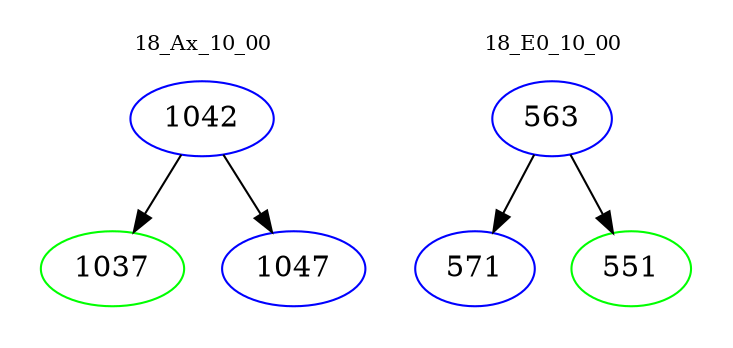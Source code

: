 digraph{
subgraph cluster_0 {
color = white
label = "18_Ax_10_00";
fontsize=10;
T0_1042 [label="1042", color="blue"]
T0_1042 -> T0_1037 [color="black"]
T0_1037 [label="1037", color="green"]
T0_1042 -> T0_1047 [color="black"]
T0_1047 [label="1047", color="blue"]
}
subgraph cluster_1 {
color = white
label = "18_E0_10_00";
fontsize=10;
T1_563 [label="563", color="blue"]
T1_563 -> T1_571 [color="black"]
T1_571 [label="571", color="blue"]
T1_563 -> T1_551 [color="black"]
T1_551 [label="551", color="green"]
}
}
